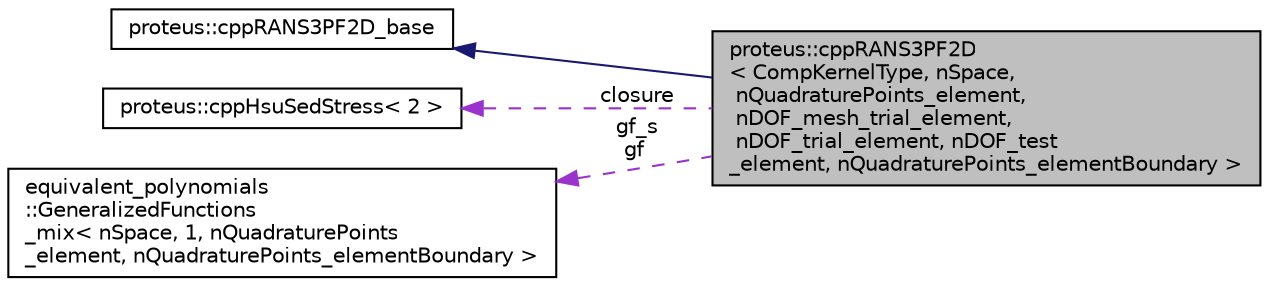 digraph "proteus::cppRANS3PF2D&lt; CompKernelType, nSpace, nQuadraturePoints_element, nDOF_mesh_trial_element, nDOF_trial_element, nDOF_test_element, nQuadraturePoints_elementBoundary &gt;"
{
 // LATEX_PDF_SIZE
  edge [fontname="Helvetica",fontsize="10",labelfontname="Helvetica",labelfontsize="10"];
  node [fontname="Helvetica",fontsize="10",shape=record];
  rankdir="LR";
  Node1 [label="proteus::cppRANS3PF2D\l\< CompKernelType, nSpace,\l nQuadraturePoints_element,\l nDOF_mesh_trial_element,\l nDOF_trial_element, nDOF_test\l_element, nQuadraturePoints_elementBoundary \>",height=0.2,width=0.4,color="black", fillcolor="grey75", style="filled", fontcolor="black",tooltip=" "];
  Node2 -> Node1 [dir="back",color="midnightblue",fontsize="10",style="solid",fontname="Helvetica"];
  Node2 [label="proteus::cppRANS3PF2D_base",height=0.2,width=0.4,color="black", fillcolor="white", style="filled",URL="$dc/d96/classproteus_1_1cppRANS3PF2D__base.html",tooltip=" "];
  Node3 -> Node1 [dir="back",color="darkorchid3",fontsize="10",style="dashed",label=" closure" ,fontname="Helvetica"];
  Node3 [label="proteus::cppHsuSedStress\< 2 \>",height=0.2,width=0.4,color="black", fillcolor="white", style="filled",URL="$d7/d1c/classproteus_1_1cppHsuSedStress.html",tooltip=" "];
  Node4 -> Node1 [dir="back",color="darkorchid3",fontsize="10",style="dashed",label=" gf_s\ngf" ,fontname="Helvetica"];
  Node4 [label="equivalent_polynomials\l::GeneralizedFunctions\l_mix\< nSpace, 1, nQuadraturePoints\l_element, nQuadraturePoints_elementBoundary \>",height=0.2,width=0.4,color="black", fillcolor="white", style="filled",URL="$d2/d65/classequivalent__polynomials_1_1GeneralizedFunctions__mix.html",tooltip=" "];
}
